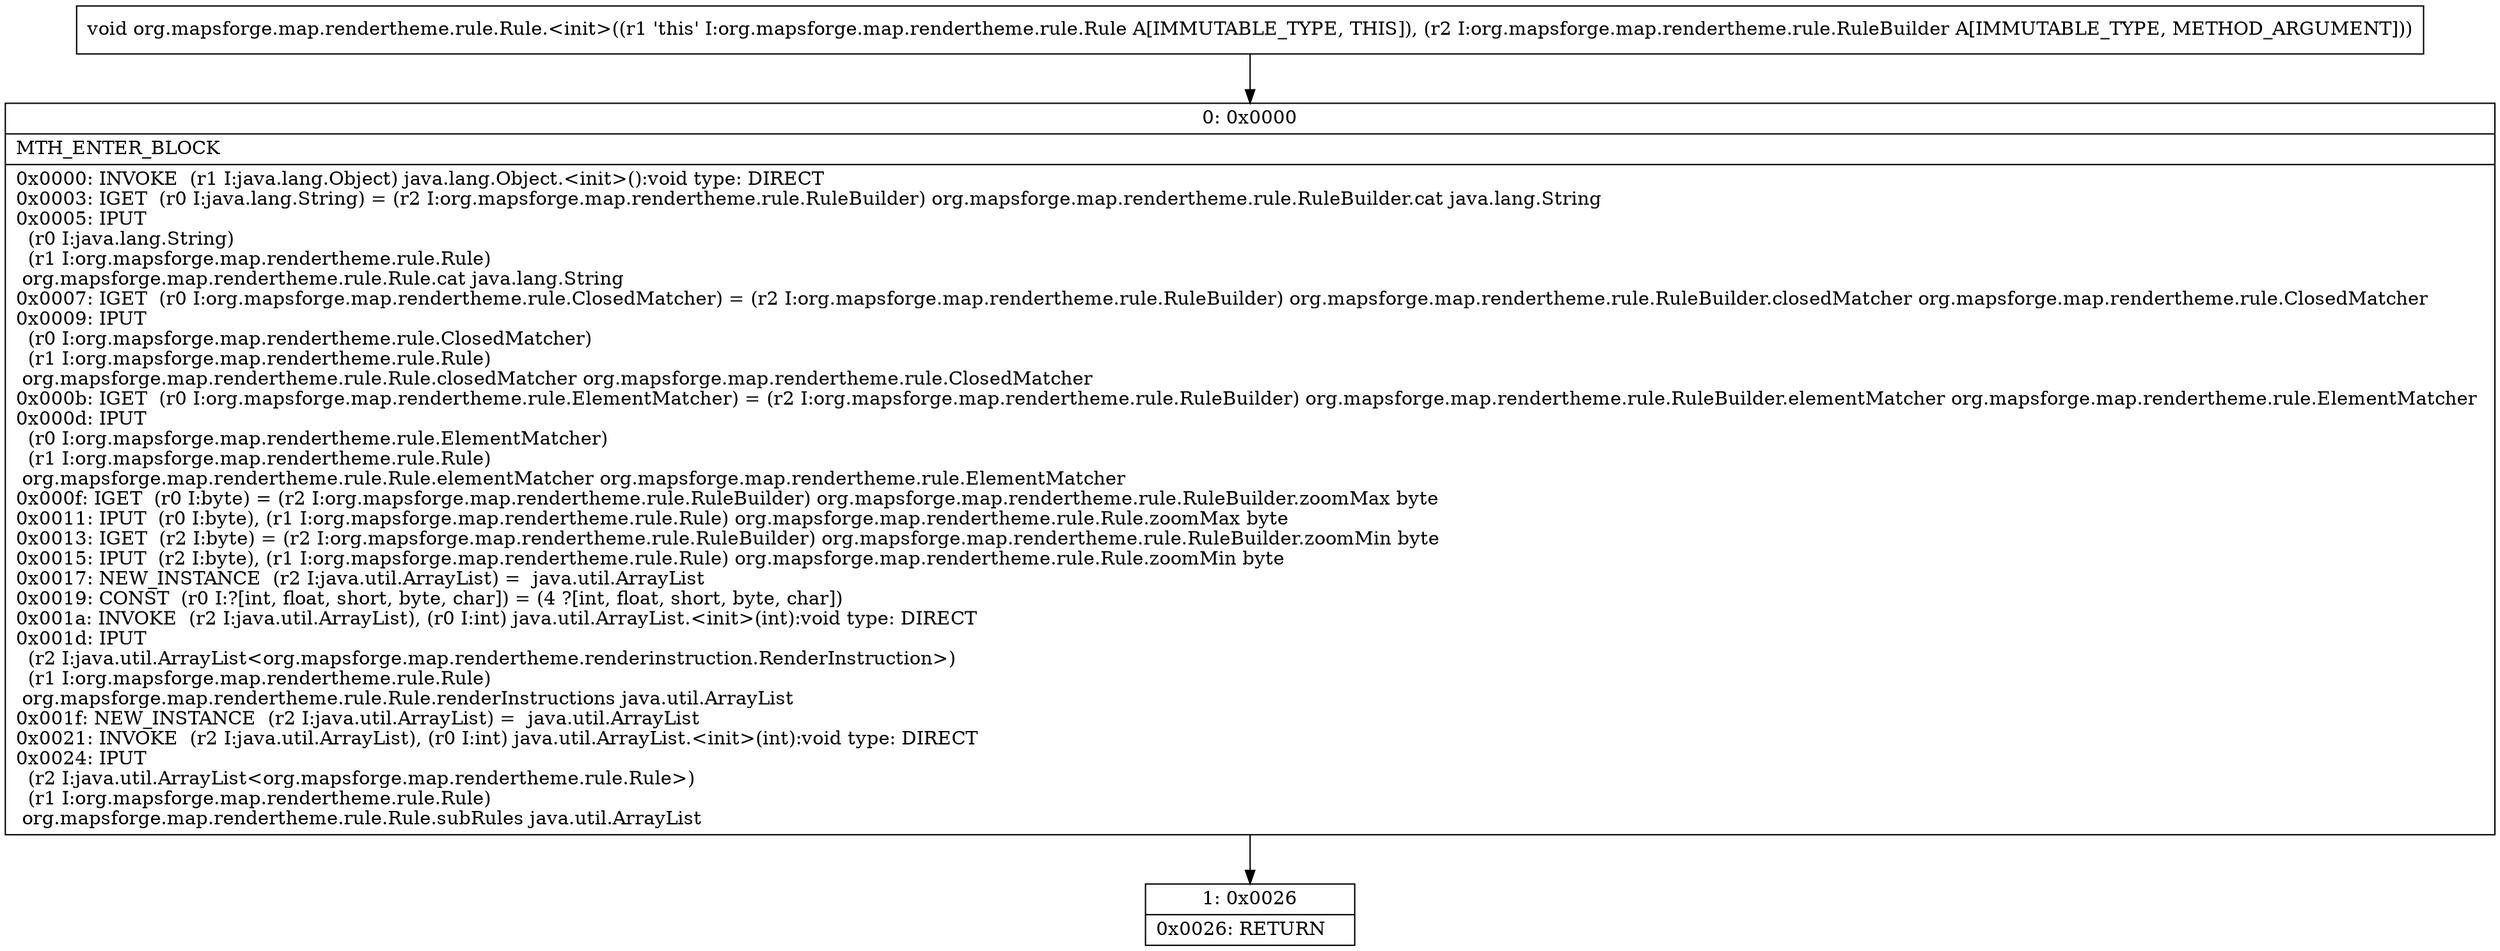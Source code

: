 digraph "CFG fororg.mapsforge.map.rendertheme.rule.Rule.\<init\>(Lorg\/mapsforge\/map\/rendertheme\/rule\/RuleBuilder;)V" {
Node_0 [shape=record,label="{0\:\ 0x0000|MTH_ENTER_BLOCK\l|0x0000: INVOKE  (r1 I:java.lang.Object) java.lang.Object.\<init\>():void type: DIRECT \l0x0003: IGET  (r0 I:java.lang.String) = (r2 I:org.mapsforge.map.rendertheme.rule.RuleBuilder) org.mapsforge.map.rendertheme.rule.RuleBuilder.cat java.lang.String \l0x0005: IPUT  \l  (r0 I:java.lang.String)\l  (r1 I:org.mapsforge.map.rendertheme.rule.Rule)\l org.mapsforge.map.rendertheme.rule.Rule.cat java.lang.String \l0x0007: IGET  (r0 I:org.mapsforge.map.rendertheme.rule.ClosedMatcher) = (r2 I:org.mapsforge.map.rendertheme.rule.RuleBuilder) org.mapsforge.map.rendertheme.rule.RuleBuilder.closedMatcher org.mapsforge.map.rendertheme.rule.ClosedMatcher \l0x0009: IPUT  \l  (r0 I:org.mapsforge.map.rendertheme.rule.ClosedMatcher)\l  (r1 I:org.mapsforge.map.rendertheme.rule.Rule)\l org.mapsforge.map.rendertheme.rule.Rule.closedMatcher org.mapsforge.map.rendertheme.rule.ClosedMatcher \l0x000b: IGET  (r0 I:org.mapsforge.map.rendertheme.rule.ElementMatcher) = (r2 I:org.mapsforge.map.rendertheme.rule.RuleBuilder) org.mapsforge.map.rendertheme.rule.RuleBuilder.elementMatcher org.mapsforge.map.rendertheme.rule.ElementMatcher \l0x000d: IPUT  \l  (r0 I:org.mapsforge.map.rendertheme.rule.ElementMatcher)\l  (r1 I:org.mapsforge.map.rendertheme.rule.Rule)\l org.mapsforge.map.rendertheme.rule.Rule.elementMatcher org.mapsforge.map.rendertheme.rule.ElementMatcher \l0x000f: IGET  (r0 I:byte) = (r2 I:org.mapsforge.map.rendertheme.rule.RuleBuilder) org.mapsforge.map.rendertheme.rule.RuleBuilder.zoomMax byte \l0x0011: IPUT  (r0 I:byte), (r1 I:org.mapsforge.map.rendertheme.rule.Rule) org.mapsforge.map.rendertheme.rule.Rule.zoomMax byte \l0x0013: IGET  (r2 I:byte) = (r2 I:org.mapsforge.map.rendertheme.rule.RuleBuilder) org.mapsforge.map.rendertheme.rule.RuleBuilder.zoomMin byte \l0x0015: IPUT  (r2 I:byte), (r1 I:org.mapsforge.map.rendertheme.rule.Rule) org.mapsforge.map.rendertheme.rule.Rule.zoomMin byte \l0x0017: NEW_INSTANCE  (r2 I:java.util.ArrayList) =  java.util.ArrayList \l0x0019: CONST  (r0 I:?[int, float, short, byte, char]) = (4 ?[int, float, short, byte, char]) \l0x001a: INVOKE  (r2 I:java.util.ArrayList), (r0 I:int) java.util.ArrayList.\<init\>(int):void type: DIRECT \l0x001d: IPUT  \l  (r2 I:java.util.ArrayList\<org.mapsforge.map.rendertheme.renderinstruction.RenderInstruction\>)\l  (r1 I:org.mapsforge.map.rendertheme.rule.Rule)\l org.mapsforge.map.rendertheme.rule.Rule.renderInstructions java.util.ArrayList \l0x001f: NEW_INSTANCE  (r2 I:java.util.ArrayList) =  java.util.ArrayList \l0x0021: INVOKE  (r2 I:java.util.ArrayList), (r0 I:int) java.util.ArrayList.\<init\>(int):void type: DIRECT \l0x0024: IPUT  \l  (r2 I:java.util.ArrayList\<org.mapsforge.map.rendertheme.rule.Rule\>)\l  (r1 I:org.mapsforge.map.rendertheme.rule.Rule)\l org.mapsforge.map.rendertheme.rule.Rule.subRules java.util.ArrayList \l}"];
Node_1 [shape=record,label="{1\:\ 0x0026|0x0026: RETURN   \l}"];
MethodNode[shape=record,label="{void org.mapsforge.map.rendertheme.rule.Rule.\<init\>((r1 'this' I:org.mapsforge.map.rendertheme.rule.Rule A[IMMUTABLE_TYPE, THIS]), (r2 I:org.mapsforge.map.rendertheme.rule.RuleBuilder A[IMMUTABLE_TYPE, METHOD_ARGUMENT])) }"];
MethodNode -> Node_0;
Node_0 -> Node_1;
}

